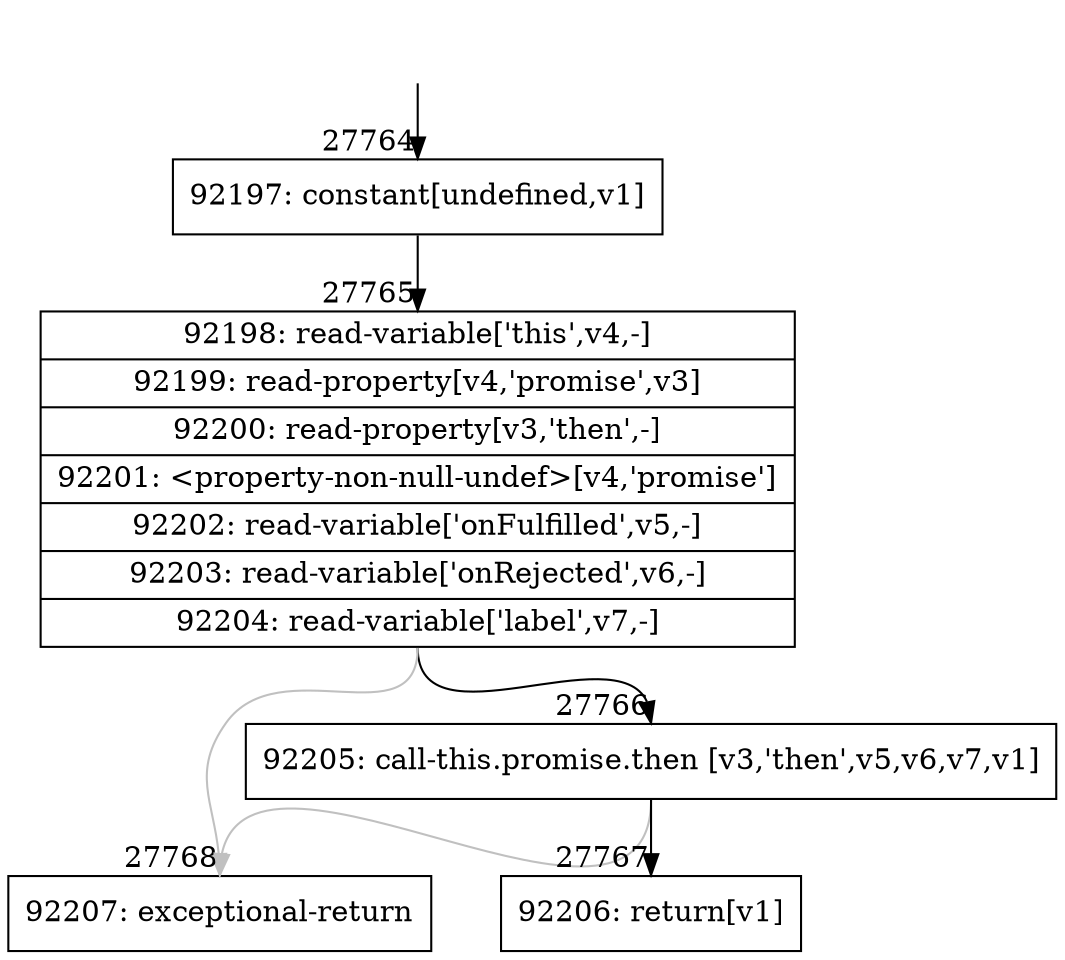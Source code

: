 digraph {
rankdir="TD"
BB_entry2421[shape=none,label=""];
BB_entry2421 -> BB27764 [tailport=s, headport=n, headlabel="    27764"]
BB27764 [shape=record label="{92197: constant[undefined,v1]}" ] 
BB27764 -> BB27765 [tailport=s, headport=n, headlabel="      27765"]
BB27765 [shape=record label="{92198: read-variable['this',v4,-]|92199: read-property[v4,'promise',v3]|92200: read-property[v3,'then',-]|92201: \<property-non-null-undef\>[v4,'promise']|92202: read-variable['onFulfilled',v5,-]|92203: read-variable['onRejected',v6,-]|92204: read-variable['label',v7,-]}" ] 
BB27765 -> BB27766 [tailport=s, headport=n, headlabel="      27766"]
BB27765 -> BB27768 [tailport=s, headport=n, color=gray, headlabel="      27768"]
BB27766 [shape=record label="{92205: call-this.promise.then [v3,'then',v5,v6,v7,v1]}" ] 
BB27766 -> BB27767 [tailport=s, headport=n, headlabel="      27767"]
BB27766 -> BB27768 [tailport=s, headport=n, color=gray]
BB27767 [shape=record label="{92206: return[v1]}" ] 
BB27768 [shape=record label="{92207: exceptional-return}" ] 
//#$~ 49841
}
